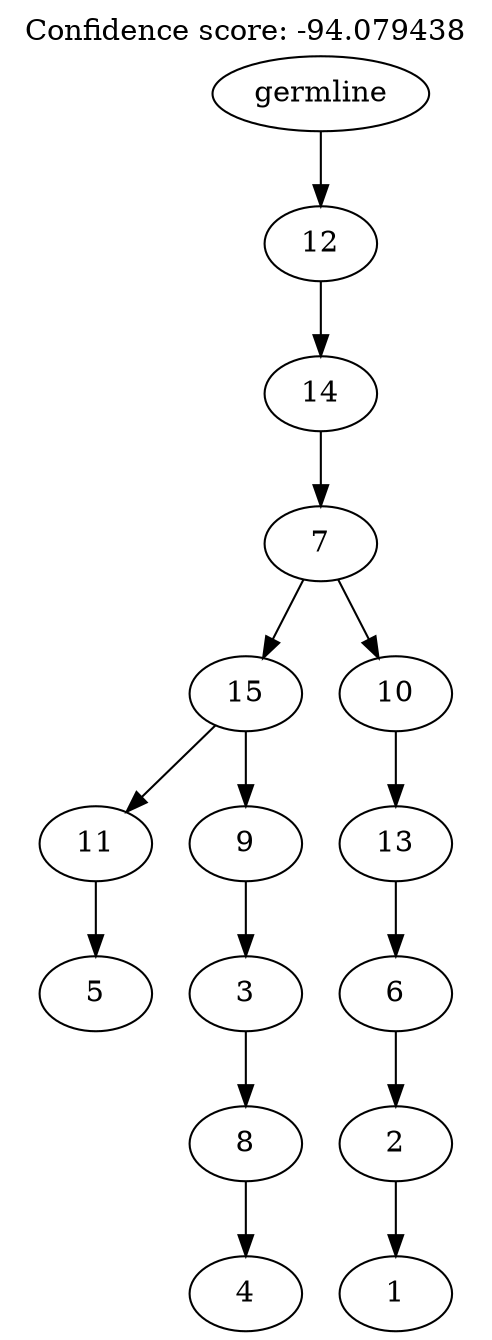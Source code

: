 digraph g {
	"14" -> "15";
	"15" [label="5"];
	"12" -> "13";
	"13" [label="4"];
	"11" -> "12";
	"12" [label="8"];
	"10" -> "11";
	"11" [label="3"];
	"9" -> "10";
	"10" [label="9"];
	"9" -> "14";
	"14" [label="11"];
	"7" -> "8";
	"8" [label="1"];
	"6" -> "7";
	"7" [label="2"];
	"5" -> "6";
	"6" [label="6"];
	"4" -> "5";
	"5" [label="13"];
	"3" -> "4";
	"4" [label="10"];
	"3" -> "9";
	"9" [label="15"];
	"2" -> "3";
	"3" [label="7"];
	"1" -> "2";
	"2" [label="14"];
	"0" -> "1";
	"1" [label="12"];
	"0" [label="germline"];
	labelloc="t";
	label="Confidence score: -94.079438";
}
